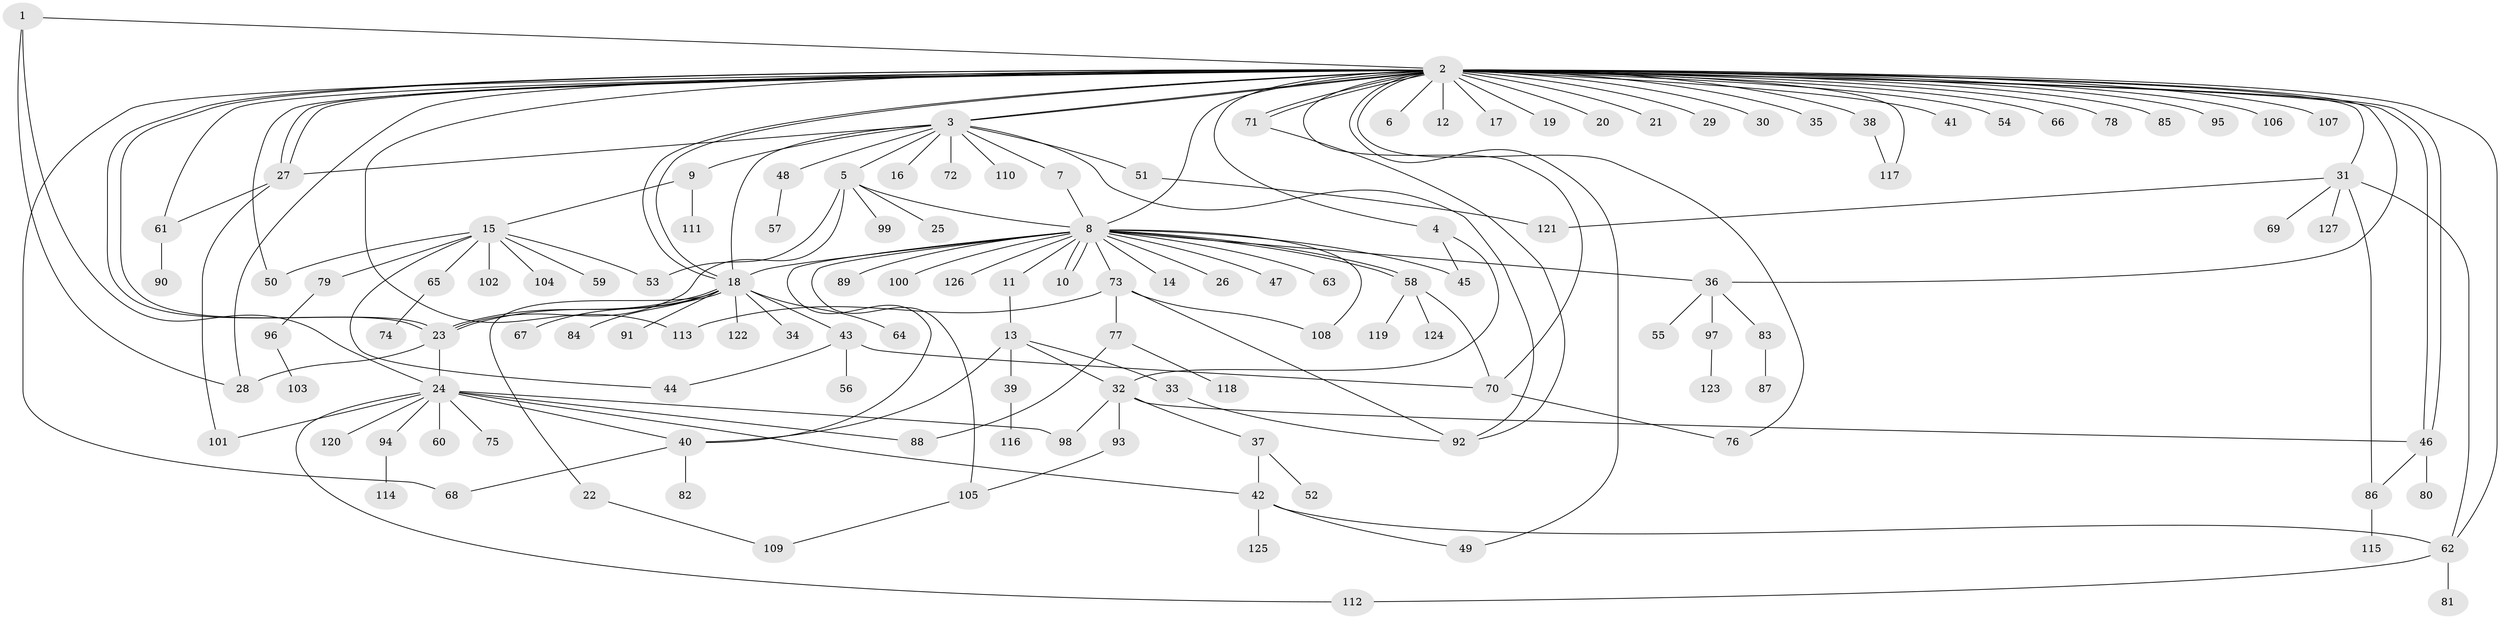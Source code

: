 // Generated by graph-tools (version 1.1) at 2025/35/03/09/25 02:35:37]
// undirected, 127 vertices, 177 edges
graph export_dot {
graph [start="1"]
  node [color=gray90,style=filled];
  1;
  2;
  3;
  4;
  5;
  6;
  7;
  8;
  9;
  10;
  11;
  12;
  13;
  14;
  15;
  16;
  17;
  18;
  19;
  20;
  21;
  22;
  23;
  24;
  25;
  26;
  27;
  28;
  29;
  30;
  31;
  32;
  33;
  34;
  35;
  36;
  37;
  38;
  39;
  40;
  41;
  42;
  43;
  44;
  45;
  46;
  47;
  48;
  49;
  50;
  51;
  52;
  53;
  54;
  55;
  56;
  57;
  58;
  59;
  60;
  61;
  62;
  63;
  64;
  65;
  66;
  67;
  68;
  69;
  70;
  71;
  72;
  73;
  74;
  75;
  76;
  77;
  78;
  79;
  80;
  81;
  82;
  83;
  84;
  85;
  86;
  87;
  88;
  89;
  90;
  91;
  92;
  93;
  94;
  95;
  96;
  97;
  98;
  99;
  100;
  101;
  102;
  103;
  104;
  105;
  106;
  107;
  108;
  109;
  110;
  111;
  112;
  113;
  114;
  115;
  116;
  117;
  118;
  119;
  120;
  121;
  122;
  123;
  124;
  125;
  126;
  127;
  1 -- 2;
  1 -- 24;
  1 -- 28;
  2 -- 3;
  2 -- 3;
  2 -- 4;
  2 -- 6;
  2 -- 8;
  2 -- 12;
  2 -- 17;
  2 -- 18;
  2 -- 18;
  2 -- 19;
  2 -- 20;
  2 -- 21;
  2 -- 23;
  2 -- 23;
  2 -- 27;
  2 -- 27;
  2 -- 28;
  2 -- 29;
  2 -- 30;
  2 -- 31;
  2 -- 35;
  2 -- 36;
  2 -- 38;
  2 -- 41;
  2 -- 46;
  2 -- 46;
  2 -- 49;
  2 -- 50;
  2 -- 54;
  2 -- 61;
  2 -- 62;
  2 -- 66;
  2 -- 68;
  2 -- 70;
  2 -- 71;
  2 -- 71;
  2 -- 76;
  2 -- 78;
  2 -- 85;
  2 -- 95;
  2 -- 106;
  2 -- 107;
  2 -- 113;
  2 -- 117;
  3 -- 5;
  3 -- 7;
  3 -- 9;
  3 -- 16;
  3 -- 18;
  3 -- 27;
  3 -- 48;
  3 -- 51;
  3 -- 72;
  3 -- 92;
  3 -- 110;
  4 -- 32;
  4 -- 45;
  5 -- 8;
  5 -- 23;
  5 -- 25;
  5 -- 53;
  5 -- 99;
  7 -- 8;
  8 -- 10;
  8 -- 10;
  8 -- 11;
  8 -- 14;
  8 -- 18;
  8 -- 26;
  8 -- 36;
  8 -- 40;
  8 -- 45;
  8 -- 47;
  8 -- 58;
  8 -- 58;
  8 -- 63;
  8 -- 73;
  8 -- 89;
  8 -- 100;
  8 -- 105;
  8 -- 108;
  8 -- 126;
  9 -- 15;
  9 -- 111;
  11 -- 13;
  13 -- 32;
  13 -- 33;
  13 -- 39;
  13 -- 40;
  15 -- 44;
  15 -- 50;
  15 -- 53;
  15 -- 59;
  15 -- 65;
  15 -- 79;
  15 -- 102;
  15 -- 104;
  18 -- 22;
  18 -- 23;
  18 -- 23;
  18 -- 34;
  18 -- 43;
  18 -- 64;
  18 -- 67;
  18 -- 84;
  18 -- 91;
  18 -- 122;
  22 -- 109;
  23 -- 24;
  23 -- 28;
  24 -- 40;
  24 -- 42;
  24 -- 60;
  24 -- 75;
  24 -- 88;
  24 -- 94;
  24 -- 98;
  24 -- 101;
  24 -- 112;
  24 -- 120;
  27 -- 61;
  27 -- 101;
  31 -- 62;
  31 -- 69;
  31 -- 86;
  31 -- 121;
  31 -- 127;
  32 -- 37;
  32 -- 46;
  32 -- 93;
  32 -- 98;
  33 -- 92;
  36 -- 55;
  36 -- 83;
  36 -- 97;
  37 -- 42;
  37 -- 52;
  38 -- 117;
  39 -- 116;
  40 -- 68;
  40 -- 82;
  42 -- 49;
  42 -- 62;
  42 -- 125;
  43 -- 44;
  43 -- 56;
  43 -- 70;
  46 -- 80;
  46 -- 86;
  48 -- 57;
  51 -- 121;
  58 -- 70;
  58 -- 119;
  58 -- 124;
  61 -- 90;
  62 -- 81;
  62 -- 112;
  65 -- 74;
  70 -- 76;
  71 -- 92;
  73 -- 77;
  73 -- 92;
  73 -- 108;
  73 -- 113;
  77 -- 88;
  77 -- 118;
  79 -- 96;
  83 -- 87;
  86 -- 115;
  93 -- 105;
  94 -- 114;
  96 -- 103;
  97 -- 123;
  105 -- 109;
}
